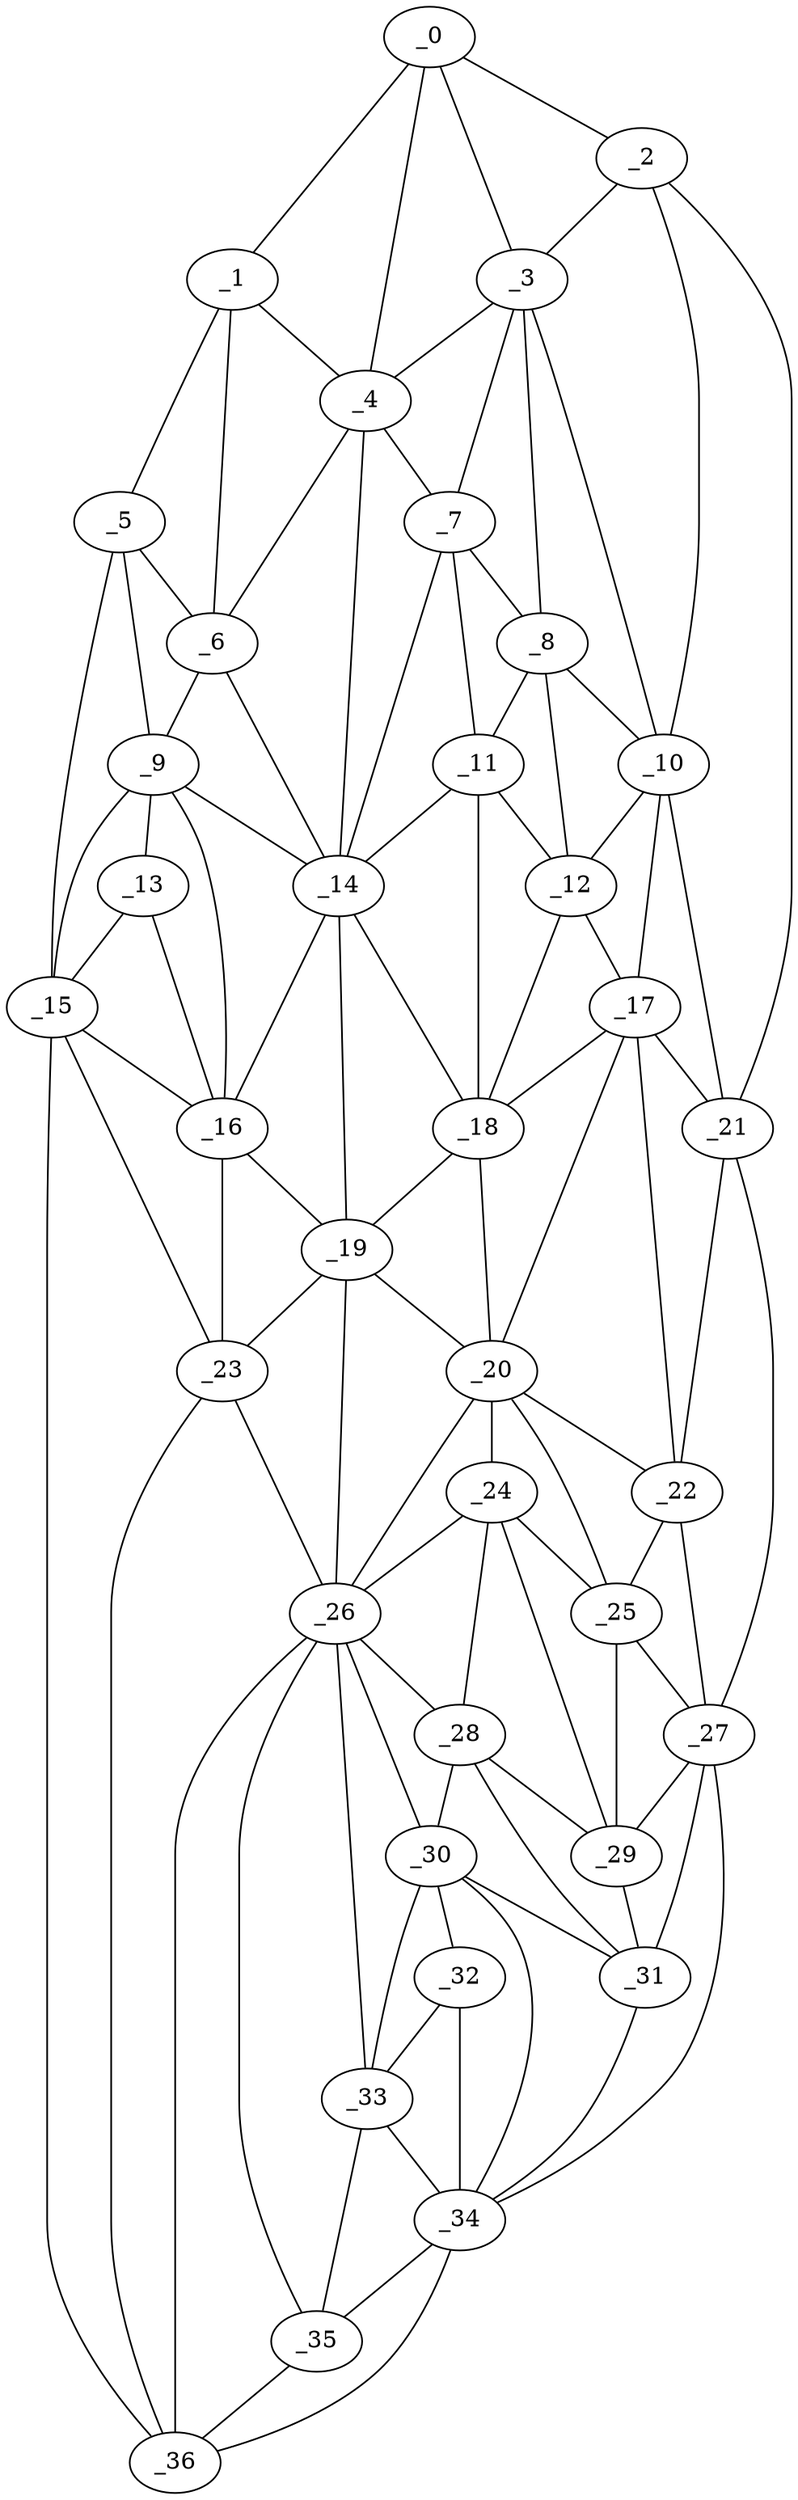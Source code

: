 graph "obj32__305.gxl" {
	_0	 [x=7,
		y=37];
	_1	 [x=24,
		y=17];
	_0 -- _1	 [valence=1];
	_2	 [x=32,
		y=110];
	_0 -- _2	 [valence=1];
	_3	 [x=33,
		y=94];
	_0 -- _3	 [valence=2];
	_4	 [x=35,
		y=47];
	_0 -- _4	 [valence=1];
	_1 -- _4	 [valence=2];
	_5	 [x=38,
		y=14];
	_1 -- _5	 [valence=1];
	_6	 [x=50,
		y=32];
	_1 -- _6	 [valence=1];
	_2 -- _3	 [valence=1];
	_10	 [x=63,
		y=90];
	_2 -- _10	 [valence=2];
	_21	 [x=83,
		y=112];
	_2 -- _21	 [valence=1];
	_3 -- _4	 [valence=2];
	_7	 [x=55,
		y=74];
	_3 -- _7	 [valence=1];
	_8	 [x=56,
		y=78];
	_3 -- _8	 [valence=2];
	_3 -- _10	 [valence=2];
	_4 -- _6	 [valence=2];
	_4 -- _7	 [valence=2];
	_14	 [x=72,
		y=42];
	_4 -- _14	 [valence=1];
	_5 -- _6	 [valence=1];
	_9	 [x=60,
		y=21];
	_5 -- _9	 [valence=2];
	_15	 [x=74,
		y=14];
	_5 -- _15	 [valence=1];
	_6 -- _9	 [valence=1];
	_6 -- _14	 [valence=2];
	_7 -- _8	 [valence=1];
	_11	 [x=64,
		y=74];
	_7 -- _11	 [valence=2];
	_7 -- _14	 [valence=1];
	_8 -- _10	 [valence=1];
	_8 -- _11	 [valence=2];
	_12	 [x=65,
		y=82];
	_8 -- _12	 [valence=1];
	_13	 [x=69,
		y=19];
	_9 -- _13	 [valence=1];
	_9 -- _14	 [valence=2];
	_9 -- _15	 [valence=2];
	_16	 [x=75,
		y=26];
	_9 -- _16	 [valence=2];
	_10 -- _12	 [valence=2];
	_17	 [x=75,
		y=88];
	_10 -- _17	 [valence=2];
	_10 -- _21	 [valence=1];
	_11 -- _12	 [valence=2];
	_11 -- _14	 [valence=1];
	_18	 [x=76,
		y=78];
	_11 -- _18	 [valence=2];
	_12 -- _17	 [valence=1];
	_12 -- _18	 [valence=1];
	_13 -- _15	 [valence=2];
	_13 -- _16	 [valence=2];
	_14 -- _16	 [valence=2];
	_14 -- _18	 [valence=2];
	_19	 [x=82,
		y=41];
	_14 -- _19	 [valence=1];
	_15 -- _16	 [valence=2];
	_23	 [x=88,
		y=38];
	_15 -- _23	 [valence=1];
	_36	 [x=126,
		y=38];
	_15 -- _36	 [valence=1];
	_16 -- _19	 [valence=2];
	_16 -- _23	 [valence=2];
	_17 -- _18	 [valence=2];
	_20	 [x=82,
		y=78];
	_17 -- _20	 [valence=2];
	_17 -- _21	 [valence=1];
	_22	 [x=86,
		y=89];
	_17 -- _22	 [valence=2];
	_18 -- _19	 [valence=2];
	_18 -- _20	 [valence=1];
	_19 -- _20	 [valence=2];
	_19 -- _23	 [valence=1];
	_26	 [x=97,
		y=49];
	_19 -- _26	 [valence=2];
	_20 -- _22	 [valence=1];
	_24	 [x=93,
		y=75];
	_20 -- _24	 [valence=2];
	_25	 [x=93,
		y=88];
	_20 -- _25	 [valence=1];
	_20 -- _26	 [valence=2];
	_21 -- _22	 [valence=2];
	_27	 [x=97,
		y=109];
	_21 -- _27	 [valence=1];
	_22 -- _25	 [valence=2];
	_22 -- _27	 [valence=2];
	_23 -- _26	 [valence=1];
	_23 -- _36	 [valence=2];
	_24 -- _25	 [valence=2];
	_24 -- _26	 [valence=1];
	_28	 [x=102,
		y=74];
	_24 -- _28	 [valence=2];
	_29	 [x=102,
		y=83];
	_24 -- _29	 [valence=2];
	_25 -- _27	 [valence=1];
	_25 -- _29	 [valence=1];
	_26 -- _28	 [valence=2];
	_30	 [x=107,
		y=72];
	_26 -- _30	 [valence=1];
	_33	 [x=118,
		y=60];
	_26 -- _33	 [valence=2];
	_35	 [x=123,
		y=51];
	_26 -- _35	 [valence=2];
	_26 -- _36	 [valence=2];
	_27 -- _29	 [valence=2];
	_31	 [x=107,
		y=82];
	_27 -- _31	 [valence=1];
	_34	 [x=118,
		y=78];
	_27 -- _34	 [valence=1];
	_28 -- _29	 [valence=1];
	_28 -- _30	 [valence=2];
	_28 -- _31	 [valence=2];
	_29 -- _31	 [valence=1];
	_30 -- _31	 [valence=1];
	_32	 [x=116,
		y=68];
	_30 -- _32	 [valence=1];
	_30 -- _33	 [valence=1];
	_30 -- _34	 [valence=2];
	_31 -- _34	 [valence=2];
	_32 -- _33	 [valence=2];
	_32 -- _34	 [valence=2];
	_33 -- _34	 [valence=1];
	_33 -- _35	 [valence=1];
	_34 -- _35	 [valence=1];
	_34 -- _36	 [valence=1];
	_35 -- _36	 [valence=2];
}
